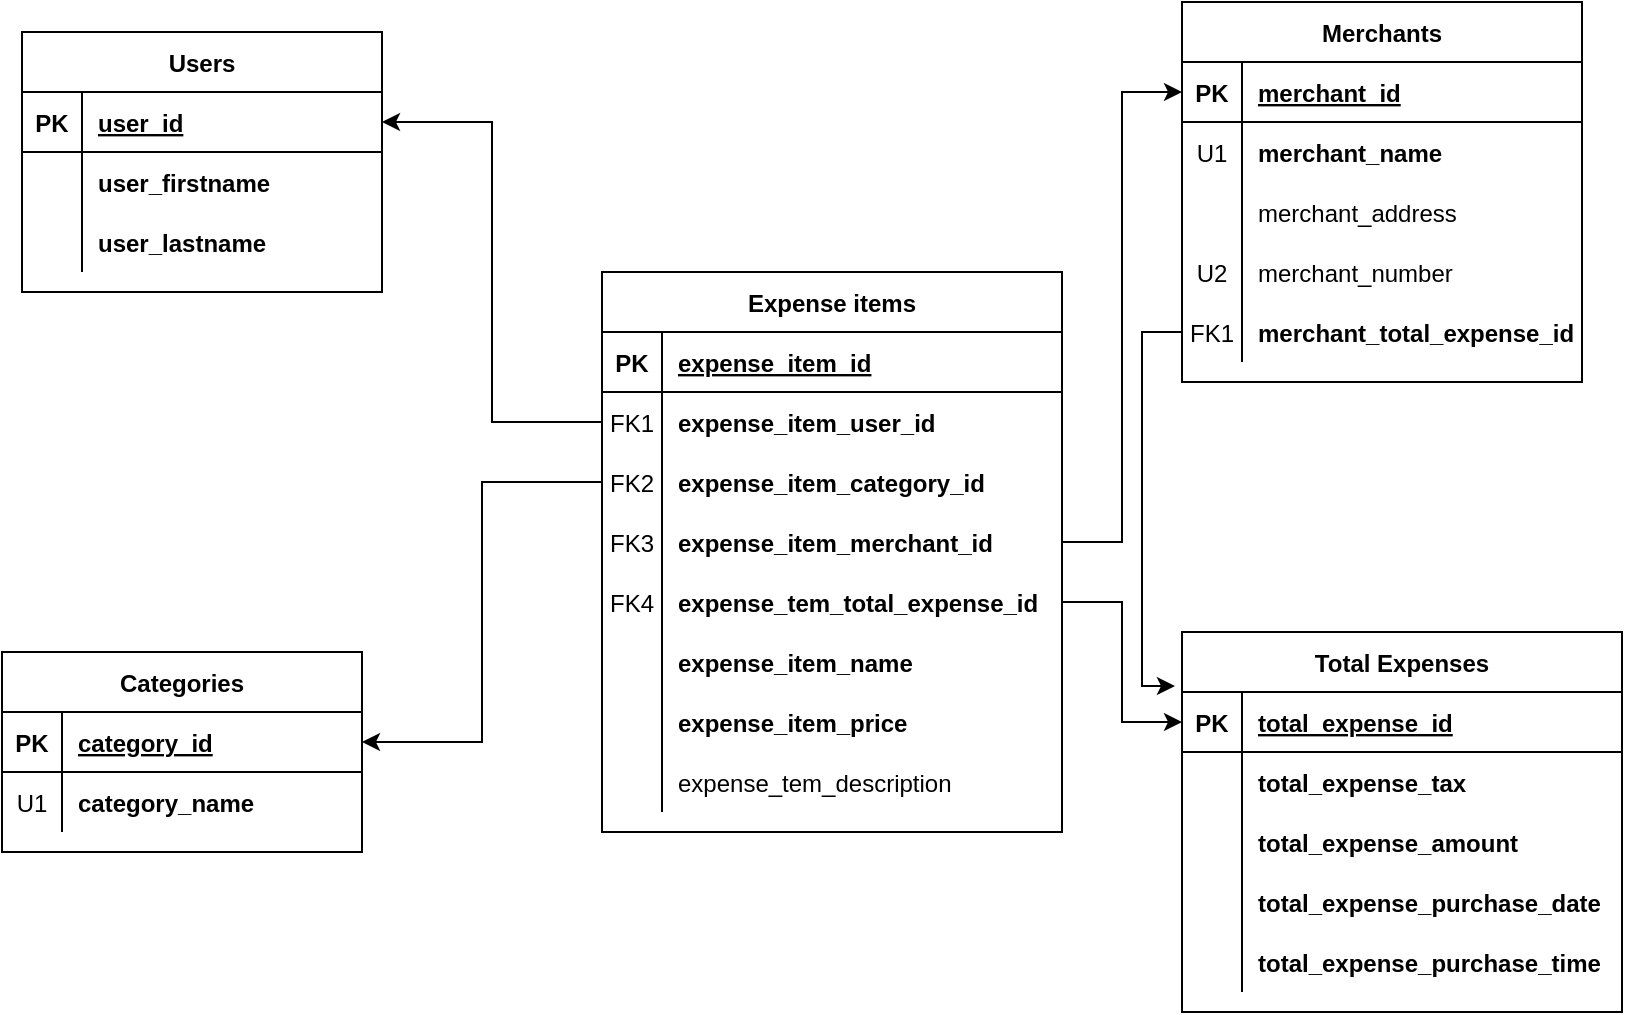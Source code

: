 <mxfile version="15.8.8" type="device"><diagram id="CHki4EOsTMS_SHeH9EDT" name="Page-1"><mxGraphModel dx="1038" dy="579" grid="1" gridSize="10" guides="1" tooltips="1" connect="1" arrows="1" fold="1" page="1" pageScale="1" pageWidth="850" pageHeight="1100" math="0" shadow="0"><root><mxCell id="0"/><mxCell id="1" parent="0"/><mxCell id="FQj2eDnOgErDIFyoNwah-1" value="Users" style="shape=table;startSize=30;container=1;collapsible=1;childLayout=tableLayout;fixedRows=1;rowLines=0;fontStyle=1;align=center;resizeLast=1;" parent="1" vertex="1"><mxGeometry x="20" y="120" width="180" height="130" as="geometry"/></mxCell><mxCell id="FQj2eDnOgErDIFyoNwah-2" value="" style="shape=partialRectangle;collapsible=0;dropTarget=0;pointerEvents=0;fillColor=none;top=0;left=0;bottom=1;right=0;points=[[0,0.5],[1,0.5]];portConstraint=eastwest;" parent="FQj2eDnOgErDIFyoNwah-1" vertex="1"><mxGeometry y="30" width="180" height="30" as="geometry"/></mxCell><mxCell id="FQj2eDnOgErDIFyoNwah-3" value="PK" style="shape=partialRectangle;connectable=0;fillColor=none;top=0;left=0;bottom=0;right=0;fontStyle=1;overflow=hidden;" parent="FQj2eDnOgErDIFyoNwah-2" vertex="1"><mxGeometry width="30" height="30" as="geometry"><mxRectangle width="30" height="30" as="alternateBounds"/></mxGeometry></mxCell><mxCell id="FQj2eDnOgErDIFyoNwah-4" value="user_id" style="shape=partialRectangle;connectable=0;fillColor=none;top=0;left=0;bottom=0;right=0;align=left;spacingLeft=6;fontStyle=5;overflow=hidden;" parent="FQj2eDnOgErDIFyoNwah-2" vertex="1"><mxGeometry x="30" width="150" height="30" as="geometry"><mxRectangle width="150" height="30" as="alternateBounds"/></mxGeometry></mxCell><mxCell id="FQj2eDnOgErDIFyoNwah-5" value="" style="shape=partialRectangle;collapsible=0;dropTarget=0;pointerEvents=0;fillColor=none;top=0;left=0;bottom=0;right=0;points=[[0,0.5],[1,0.5]];portConstraint=eastwest;" parent="FQj2eDnOgErDIFyoNwah-1" vertex="1"><mxGeometry y="60" width="180" height="30" as="geometry"/></mxCell><mxCell id="FQj2eDnOgErDIFyoNwah-6" value="" style="shape=partialRectangle;connectable=0;fillColor=none;top=0;left=0;bottom=0;right=0;editable=1;overflow=hidden;" parent="FQj2eDnOgErDIFyoNwah-5" vertex="1"><mxGeometry width="30" height="30" as="geometry"><mxRectangle width="30" height="30" as="alternateBounds"/></mxGeometry></mxCell><mxCell id="FQj2eDnOgErDIFyoNwah-7" value="user_firstname" style="shape=partialRectangle;connectable=0;fillColor=none;top=0;left=0;bottom=0;right=0;align=left;spacingLeft=6;overflow=hidden;fontStyle=1" parent="FQj2eDnOgErDIFyoNwah-5" vertex="1"><mxGeometry x="30" width="150" height="30" as="geometry"><mxRectangle width="150" height="30" as="alternateBounds"/></mxGeometry></mxCell><mxCell id="FQj2eDnOgErDIFyoNwah-8" value="" style="shape=partialRectangle;collapsible=0;dropTarget=0;pointerEvents=0;fillColor=none;top=0;left=0;bottom=0;right=0;points=[[0,0.5],[1,0.5]];portConstraint=eastwest;fontStyle=1" parent="FQj2eDnOgErDIFyoNwah-1" vertex="1"><mxGeometry y="90" width="180" height="30" as="geometry"/></mxCell><mxCell id="FQj2eDnOgErDIFyoNwah-9" value="" style="shape=partialRectangle;connectable=0;fillColor=none;top=0;left=0;bottom=0;right=0;editable=1;overflow=hidden;" parent="FQj2eDnOgErDIFyoNwah-8" vertex="1"><mxGeometry width="30" height="30" as="geometry"><mxRectangle width="30" height="30" as="alternateBounds"/></mxGeometry></mxCell><mxCell id="FQj2eDnOgErDIFyoNwah-10" value="user_lastname" style="shape=partialRectangle;connectable=0;fillColor=none;top=0;left=0;bottom=0;right=0;align=left;spacingLeft=6;overflow=hidden;fontStyle=1" parent="FQj2eDnOgErDIFyoNwah-8" vertex="1"><mxGeometry x="30" width="150" height="30" as="geometry"><mxRectangle width="150" height="30" as="alternateBounds"/></mxGeometry></mxCell><mxCell id="FQj2eDnOgErDIFyoNwah-14" value="Expense items" style="shape=table;startSize=30;container=1;collapsible=1;childLayout=tableLayout;fixedRows=1;rowLines=0;fontStyle=1;align=center;resizeLast=1;" parent="1" vertex="1"><mxGeometry x="310" y="240" width="230" height="280" as="geometry"/></mxCell><mxCell id="FQj2eDnOgErDIFyoNwah-15" value="" style="shape=partialRectangle;collapsible=0;dropTarget=0;pointerEvents=0;fillColor=none;top=0;left=0;bottom=1;right=0;points=[[0,0.5],[1,0.5]];portConstraint=eastwest;" parent="FQj2eDnOgErDIFyoNwah-14" vertex="1"><mxGeometry y="30" width="230" height="30" as="geometry"/></mxCell><mxCell id="FQj2eDnOgErDIFyoNwah-16" value="PK" style="shape=partialRectangle;connectable=0;fillColor=none;top=0;left=0;bottom=0;right=0;fontStyle=1;overflow=hidden;" parent="FQj2eDnOgErDIFyoNwah-15" vertex="1"><mxGeometry width="30" height="30" as="geometry"><mxRectangle width="30" height="30" as="alternateBounds"/></mxGeometry></mxCell><mxCell id="FQj2eDnOgErDIFyoNwah-17" value="expense_item_id" style="shape=partialRectangle;connectable=0;fillColor=none;top=0;left=0;bottom=0;right=0;align=left;spacingLeft=6;fontStyle=5;overflow=hidden;" parent="FQj2eDnOgErDIFyoNwah-15" vertex="1"><mxGeometry x="30" width="200" height="30" as="geometry"><mxRectangle width="200" height="30" as="alternateBounds"/></mxGeometry></mxCell><mxCell id="FQj2eDnOgErDIFyoNwah-18" value="" style="shape=partialRectangle;collapsible=0;dropTarget=0;pointerEvents=0;fillColor=none;top=0;left=0;bottom=0;right=0;points=[[0,0.5],[1,0.5]];portConstraint=eastwest;" parent="FQj2eDnOgErDIFyoNwah-14" vertex="1"><mxGeometry y="60" width="230" height="30" as="geometry"/></mxCell><mxCell id="FQj2eDnOgErDIFyoNwah-19" value="FK1" style="shape=partialRectangle;connectable=0;fillColor=none;top=0;left=0;bottom=0;right=0;editable=1;overflow=hidden;" parent="FQj2eDnOgErDIFyoNwah-18" vertex="1"><mxGeometry width="30" height="30" as="geometry"><mxRectangle width="30" height="30" as="alternateBounds"/></mxGeometry></mxCell><mxCell id="FQj2eDnOgErDIFyoNwah-20" value="expense_item_user_id" style="shape=partialRectangle;connectable=0;fillColor=none;top=0;left=0;bottom=0;right=0;align=left;spacingLeft=6;overflow=hidden;fontStyle=1" parent="FQj2eDnOgErDIFyoNwah-18" vertex="1"><mxGeometry x="30" width="200" height="30" as="geometry"><mxRectangle width="200" height="30" as="alternateBounds"/></mxGeometry></mxCell><mxCell id="FQj2eDnOgErDIFyoNwah-21" value="" style="shape=partialRectangle;collapsible=0;dropTarget=0;pointerEvents=0;fillColor=none;top=0;left=0;bottom=0;right=0;points=[[0,0.5],[1,0.5]];portConstraint=eastwest;" parent="FQj2eDnOgErDIFyoNwah-14" vertex="1"><mxGeometry y="90" width="230" height="30" as="geometry"/></mxCell><mxCell id="FQj2eDnOgErDIFyoNwah-22" value="FK2" style="shape=partialRectangle;connectable=0;fillColor=none;top=0;left=0;bottom=0;right=0;editable=1;overflow=hidden;" parent="FQj2eDnOgErDIFyoNwah-21" vertex="1"><mxGeometry width="30" height="30" as="geometry"><mxRectangle width="30" height="30" as="alternateBounds"/></mxGeometry></mxCell><mxCell id="FQj2eDnOgErDIFyoNwah-23" value="expense_item_category_id" style="shape=partialRectangle;connectable=0;fillColor=none;top=0;left=0;bottom=0;right=0;align=left;spacingLeft=6;overflow=hidden;fontStyle=1" parent="FQj2eDnOgErDIFyoNwah-21" vertex="1"><mxGeometry x="30" width="200" height="30" as="geometry"><mxRectangle width="200" height="30" as="alternateBounds"/></mxGeometry></mxCell><mxCell id="FQj2eDnOgErDIFyoNwah-24" value="" style="shape=partialRectangle;collapsible=0;dropTarget=0;pointerEvents=0;fillColor=none;top=0;left=0;bottom=0;right=0;points=[[0,0.5],[1,0.5]];portConstraint=eastwest;" parent="FQj2eDnOgErDIFyoNwah-14" vertex="1"><mxGeometry y="120" width="230" height="30" as="geometry"/></mxCell><mxCell id="FQj2eDnOgErDIFyoNwah-25" value="FK3" style="shape=partialRectangle;connectable=0;fillColor=none;top=0;left=0;bottom=0;right=0;editable=1;overflow=hidden;" parent="FQj2eDnOgErDIFyoNwah-24" vertex="1"><mxGeometry width="30" height="30" as="geometry"><mxRectangle width="30" height="30" as="alternateBounds"/></mxGeometry></mxCell><mxCell id="FQj2eDnOgErDIFyoNwah-26" value="expense_item_merchant_id" style="shape=partialRectangle;connectable=0;fillColor=none;top=0;left=0;bottom=0;right=0;align=left;spacingLeft=6;overflow=hidden;fontStyle=1" parent="FQj2eDnOgErDIFyoNwah-24" vertex="1"><mxGeometry x="30" width="200" height="30" as="geometry"><mxRectangle width="200" height="30" as="alternateBounds"/></mxGeometry></mxCell><mxCell id="FQj2eDnOgErDIFyoNwah-70" value="" style="shape=partialRectangle;collapsible=0;dropTarget=0;pointerEvents=0;fillColor=none;top=0;left=0;bottom=0;right=0;points=[[0,0.5],[1,0.5]];portConstraint=eastwest;" parent="FQj2eDnOgErDIFyoNwah-14" vertex="1"><mxGeometry y="150" width="230" height="30" as="geometry"/></mxCell><mxCell id="FQj2eDnOgErDIFyoNwah-71" value="FK4" style="shape=partialRectangle;connectable=0;fillColor=none;top=0;left=0;bottom=0;right=0;editable=1;overflow=hidden;" parent="FQj2eDnOgErDIFyoNwah-70" vertex="1"><mxGeometry width="30" height="30" as="geometry"><mxRectangle width="30" height="30" as="alternateBounds"/></mxGeometry></mxCell><mxCell id="FQj2eDnOgErDIFyoNwah-72" value="expense_tem_total_expense_id" style="shape=partialRectangle;connectable=0;fillColor=none;top=0;left=0;bottom=0;right=0;align=left;spacingLeft=6;overflow=hidden;fontStyle=1" parent="FQj2eDnOgErDIFyoNwah-70" vertex="1"><mxGeometry x="30" width="200" height="30" as="geometry"><mxRectangle width="200" height="30" as="alternateBounds"/></mxGeometry></mxCell><mxCell id="FQj2eDnOgErDIFyoNwah-73" value="" style="shape=partialRectangle;collapsible=0;dropTarget=0;pointerEvents=0;fillColor=none;top=0;left=0;bottom=0;right=0;points=[[0,0.5],[1,0.5]];portConstraint=eastwest;" parent="FQj2eDnOgErDIFyoNwah-14" vertex="1"><mxGeometry y="180" width="230" height="30" as="geometry"/></mxCell><mxCell id="FQj2eDnOgErDIFyoNwah-74" value="" style="shape=partialRectangle;connectable=0;fillColor=none;top=0;left=0;bottom=0;right=0;editable=1;overflow=hidden;" parent="FQj2eDnOgErDIFyoNwah-73" vertex="1"><mxGeometry width="30" height="30" as="geometry"><mxRectangle width="30" height="30" as="alternateBounds"/></mxGeometry></mxCell><mxCell id="FQj2eDnOgErDIFyoNwah-75" value="expense_item_name" style="shape=partialRectangle;connectable=0;fillColor=none;top=0;left=0;bottom=0;right=0;align=left;spacingLeft=6;overflow=hidden;fontStyle=1" parent="FQj2eDnOgErDIFyoNwah-73" vertex="1"><mxGeometry x="30" width="200" height="30" as="geometry"><mxRectangle width="200" height="30" as="alternateBounds"/></mxGeometry></mxCell><mxCell id="FQj2eDnOgErDIFyoNwah-76" value="" style="shape=partialRectangle;collapsible=0;dropTarget=0;pointerEvents=0;fillColor=none;top=0;left=0;bottom=0;right=0;points=[[0,0.5],[1,0.5]];portConstraint=eastwest;" parent="FQj2eDnOgErDIFyoNwah-14" vertex="1"><mxGeometry y="210" width="230" height="30" as="geometry"/></mxCell><mxCell id="FQj2eDnOgErDIFyoNwah-77" value="" style="shape=partialRectangle;connectable=0;fillColor=none;top=0;left=0;bottom=0;right=0;editable=1;overflow=hidden;" parent="FQj2eDnOgErDIFyoNwah-76" vertex="1"><mxGeometry width="30" height="30" as="geometry"><mxRectangle width="30" height="30" as="alternateBounds"/></mxGeometry></mxCell><mxCell id="FQj2eDnOgErDIFyoNwah-78" value="expense_item_price" style="shape=partialRectangle;connectable=0;fillColor=none;top=0;left=0;bottom=0;right=0;align=left;spacingLeft=6;overflow=hidden;fontStyle=1" parent="FQj2eDnOgErDIFyoNwah-76" vertex="1"><mxGeometry x="30" width="200" height="30" as="geometry"><mxRectangle width="200" height="30" as="alternateBounds"/></mxGeometry></mxCell><mxCell id="FQj2eDnOgErDIFyoNwah-79" value="" style="shape=partialRectangle;collapsible=0;dropTarget=0;pointerEvents=0;fillColor=none;top=0;left=0;bottom=0;right=0;points=[[0,0.5],[1,0.5]];portConstraint=eastwest;" parent="FQj2eDnOgErDIFyoNwah-14" vertex="1"><mxGeometry y="240" width="230" height="30" as="geometry"/></mxCell><mxCell id="FQj2eDnOgErDIFyoNwah-80" value="" style="shape=partialRectangle;connectable=0;fillColor=none;top=0;left=0;bottom=0;right=0;editable=1;overflow=hidden;" parent="FQj2eDnOgErDIFyoNwah-79" vertex="1"><mxGeometry width="30" height="30" as="geometry"><mxRectangle width="30" height="30" as="alternateBounds"/></mxGeometry></mxCell><mxCell id="FQj2eDnOgErDIFyoNwah-81" value="expense_tem_description" style="shape=partialRectangle;connectable=0;fillColor=none;top=0;left=0;bottom=0;right=0;align=left;spacingLeft=6;overflow=hidden;" parent="FQj2eDnOgErDIFyoNwah-79" vertex="1"><mxGeometry x="30" width="200" height="30" as="geometry"><mxRectangle width="200" height="30" as="alternateBounds"/></mxGeometry></mxCell><mxCell id="FQj2eDnOgErDIFyoNwah-27" value="Categories" style="shape=table;startSize=30;container=1;collapsible=1;childLayout=tableLayout;fixedRows=1;rowLines=0;fontStyle=1;align=center;resizeLast=1;" parent="1" vertex="1"><mxGeometry x="10" y="430" width="180" height="100" as="geometry"/></mxCell><mxCell id="FQj2eDnOgErDIFyoNwah-28" value="" style="shape=partialRectangle;collapsible=0;dropTarget=0;pointerEvents=0;fillColor=none;top=0;left=0;bottom=1;right=0;points=[[0,0.5],[1,0.5]];portConstraint=eastwest;" parent="FQj2eDnOgErDIFyoNwah-27" vertex="1"><mxGeometry y="30" width="180" height="30" as="geometry"/></mxCell><mxCell id="FQj2eDnOgErDIFyoNwah-29" value="PK" style="shape=partialRectangle;connectable=0;fillColor=none;top=0;left=0;bottom=0;right=0;fontStyle=1;overflow=hidden;" parent="FQj2eDnOgErDIFyoNwah-28" vertex="1"><mxGeometry width="30" height="30" as="geometry"><mxRectangle width="30" height="30" as="alternateBounds"/></mxGeometry></mxCell><mxCell id="FQj2eDnOgErDIFyoNwah-30" value="category_id" style="shape=partialRectangle;connectable=0;fillColor=none;top=0;left=0;bottom=0;right=0;align=left;spacingLeft=6;fontStyle=5;overflow=hidden;" parent="FQj2eDnOgErDIFyoNwah-28" vertex="1"><mxGeometry x="30" width="150" height="30" as="geometry"><mxRectangle width="150" height="30" as="alternateBounds"/></mxGeometry></mxCell><mxCell id="FQj2eDnOgErDIFyoNwah-31" value="" style="shape=partialRectangle;collapsible=0;dropTarget=0;pointerEvents=0;fillColor=none;top=0;left=0;bottom=0;right=0;points=[[0,0.5],[1,0.5]];portConstraint=eastwest;" parent="FQj2eDnOgErDIFyoNwah-27" vertex="1"><mxGeometry y="60" width="180" height="30" as="geometry"/></mxCell><mxCell id="FQj2eDnOgErDIFyoNwah-32" value="U1" style="shape=partialRectangle;connectable=0;fillColor=none;top=0;left=0;bottom=0;right=0;editable=1;overflow=hidden;" parent="FQj2eDnOgErDIFyoNwah-31" vertex="1"><mxGeometry width="30" height="30" as="geometry"><mxRectangle width="30" height="30" as="alternateBounds"/></mxGeometry></mxCell><mxCell id="FQj2eDnOgErDIFyoNwah-33" value="category_name" style="shape=partialRectangle;connectable=0;fillColor=none;top=0;left=0;bottom=0;right=0;align=left;spacingLeft=6;overflow=hidden;fontStyle=1" parent="FQj2eDnOgErDIFyoNwah-31" vertex="1"><mxGeometry x="30" width="150" height="30" as="geometry"><mxRectangle width="150" height="30" as="alternateBounds"/></mxGeometry></mxCell><mxCell id="FQj2eDnOgErDIFyoNwah-40" value="Merchants" style="shape=table;startSize=30;container=1;collapsible=1;childLayout=tableLayout;fixedRows=1;rowLines=0;fontStyle=1;align=center;resizeLast=1;" parent="1" vertex="1"><mxGeometry x="600" y="105" width="200" height="190" as="geometry"/></mxCell><mxCell id="FQj2eDnOgErDIFyoNwah-41" value="" style="shape=partialRectangle;collapsible=0;dropTarget=0;pointerEvents=0;fillColor=none;top=0;left=0;bottom=1;right=0;points=[[0,0.5],[1,0.5]];portConstraint=eastwest;" parent="FQj2eDnOgErDIFyoNwah-40" vertex="1"><mxGeometry y="30" width="200" height="30" as="geometry"/></mxCell><mxCell id="FQj2eDnOgErDIFyoNwah-42" value="PK" style="shape=partialRectangle;connectable=0;fillColor=none;top=0;left=0;bottom=0;right=0;fontStyle=1;overflow=hidden;" parent="FQj2eDnOgErDIFyoNwah-41" vertex="1"><mxGeometry width="30" height="30" as="geometry"><mxRectangle width="30" height="30" as="alternateBounds"/></mxGeometry></mxCell><mxCell id="FQj2eDnOgErDIFyoNwah-43" value="merchant_id" style="shape=partialRectangle;connectable=0;fillColor=none;top=0;left=0;bottom=0;right=0;align=left;spacingLeft=6;fontStyle=5;overflow=hidden;" parent="FQj2eDnOgErDIFyoNwah-41" vertex="1"><mxGeometry x="30" width="170" height="30" as="geometry"><mxRectangle width="170" height="30" as="alternateBounds"/></mxGeometry></mxCell><mxCell id="FQj2eDnOgErDIFyoNwah-44" value="" style="shape=partialRectangle;collapsible=0;dropTarget=0;pointerEvents=0;fillColor=none;top=0;left=0;bottom=0;right=0;points=[[0,0.5],[1,0.5]];portConstraint=eastwest;" parent="FQj2eDnOgErDIFyoNwah-40" vertex="1"><mxGeometry y="60" width="200" height="30" as="geometry"/></mxCell><mxCell id="FQj2eDnOgErDIFyoNwah-45" value="U1" style="shape=partialRectangle;connectable=0;fillColor=none;top=0;left=0;bottom=0;right=0;editable=1;overflow=hidden;" parent="FQj2eDnOgErDIFyoNwah-44" vertex="1"><mxGeometry width="30" height="30" as="geometry"><mxRectangle width="30" height="30" as="alternateBounds"/></mxGeometry></mxCell><mxCell id="FQj2eDnOgErDIFyoNwah-46" value="merchant_name" style="shape=partialRectangle;connectable=0;fillColor=none;top=0;left=0;bottom=0;right=0;align=left;spacingLeft=6;overflow=hidden;fontStyle=1" parent="FQj2eDnOgErDIFyoNwah-44" vertex="1"><mxGeometry x="30" width="170" height="30" as="geometry"><mxRectangle width="170" height="30" as="alternateBounds"/></mxGeometry></mxCell><mxCell id="FQj2eDnOgErDIFyoNwah-47" value="" style="shape=partialRectangle;collapsible=0;dropTarget=0;pointerEvents=0;fillColor=none;top=0;left=0;bottom=0;right=0;points=[[0,0.5],[1,0.5]];portConstraint=eastwest;" parent="FQj2eDnOgErDIFyoNwah-40" vertex="1"><mxGeometry y="90" width="200" height="30" as="geometry"/></mxCell><mxCell id="FQj2eDnOgErDIFyoNwah-48" value="" style="shape=partialRectangle;connectable=0;fillColor=none;top=0;left=0;bottom=0;right=0;editable=1;overflow=hidden;" parent="FQj2eDnOgErDIFyoNwah-47" vertex="1"><mxGeometry width="30" height="30" as="geometry"><mxRectangle width="30" height="30" as="alternateBounds"/></mxGeometry></mxCell><mxCell id="FQj2eDnOgErDIFyoNwah-49" value="merchant_address" style="shape=partialRectangle;connectable=0;fillColor=none;top=0;left=0;bottom=0;right=0;align=left;spacingLeft=6;overflow=hidden;" parent="FQj2eDnOgErDIFyoNwah-47" vertex="1"><mxGeometry x="30" width="170" height="30" as="geometry"><mxRectangle width="170" height="30" as="alternateBounds"/></mxGeometry></mxCell><mxCell id="FQj2eDnOgErDIFyoNwah-50" value="" style="shape=partialRectangle;collapsible=0;dropTarget=0;pointerEvents=0;fillColor=none;top=0;left=0;bottom=0;right=0;points=[[0,0.5],[1,0.5]];portConstraint=eastwest;" parent="FQj2eDnOgErDIFyoNwah-40" vertex="1"><mxGeometry y="120" width="200" height="30" as="geometry"/></mxCell><mxCell id="FQj2eDnOgErDIFyoNwah-51" value="U2" style="shape=partialRectangle;connectable=0;fillColor=none;top=0;left=0;bottom=0;right=0;editable=1;overflow=hidden;" parent="FQj2eDnOgErDIFyoNwah-50" vertex="1"><mxGeometry width="30" height="30" as="geometry"><mxRectangle width="30" height="30" as="alternateBounds"/></mxGeometry></mxCell><mxCell id="FQj2eDnOgErDIFyoNwah-52" value="merchant_number" style="shape=partialRectangle;connectable=0;fillColor=none;top=0;left=0;bottom=0;right=0;align=left;spacingLeft=6;overflow=hidden;" parent="FQj2eDnOgErDIFyoNwah-50" vertex="1"><mxGeometry x="30" width="170" height="30" as="geometry"><mxRectangle width="170" height="30" as="alternateBounds"/></mxGeometry></mxCell><mxCell id="FQj2eDnOgErDIFyoNwah-82" value="" style="shape=partialRectangle;collapsible=0;dropTarget=0;pointerEvents=0;fillColor=none;top=0;left=0;bottom=0;right=0;points=[[0,0.5],[1,0.5]];portConstraint=eastwest;" parent="FQj2eDnOgErDIFyoNwah-40" vertex="1"><mxGeometry y="150" width="200" height="30" as="geometry"/></mxCell><mxCell id="FQj2eDnOgErDIFyoNwah-83" value="FK1" style="shape=partialRectangle;connectable=0;fillColor=none;top=0;left=0;bottom=0;right=0;editable=1;overflow=hidden;" parent="FQj2eDnOgErDIFyoNwah-82" vertex="1"><mxGeometry width="30" height="30" as="geometry"><mxRectangle width="30" height="30" as="alternateBounds"/></mxGeometry></mxCell><mxCell id="FQj2eDnOgErDIFyoNwah-84" value="merchant_total_expense_id" style="shape=partialRectangle;connectable=0;fillColor=none;top=0;left=0;bottom=0;right=0;align=left;spacingLeft=6;overflow=hidden;fontStyle=1" parent="FQj2eDnOgErDIFyoNwah-82" vertex="1"><mxGeometry x="30" width="170" height="30" as="geometry"><mxRectangle width="170" height="30" as="alternateBounds"/></mxGeometry></mxCell><mxCell id="FQj2eDnOgErDIFyoNwah-53" value="Total Expenses" style="shape=table;startSize=30;container=1;collapsible=1;childLayout=tableLayout;fixedRows=1;rowLines=0;fontStyle=1;align=center;resizeLast=1;" parent="1" vertex="1"><mxGeometry x="600" y="420" width="220" height="190" as="geometry"/></mxCell><mxCell id="FQj2eDnOgErDIFyoNwah-54" value="" style="shape=partialRectangle;collapsible=0;dropTarget=0;pointerEvents=0;fillColor=none;top=0;left=0;bottom=1;right=0;points=[[0,0.5],[1,0.5]];portConstraint=eastwest;" parent="FQj2eDnOgErDIFyoNwah-53" vertex="1"><mxGeometry y="30" width="220" height="30" as="geometry"/></mxCell><mxCell id="FQj2eDnOgErDIFyoNwah-55" value="PK" style="shape=partialRectangle;connectable=0;fillColor=none;top=0;left=0;bottom=0;right=0;fontStyle=1;overflow=hidden;" parent="FQj2eDnOgErDIFyoNwah-54" vertex="1"><mxGeometry width="30" height="30" as="geometry"><mxRectangle width="30" height="30" as="alternateBounds"/></mxGeometry></mxCell><mxCell id="FQj2eDnOgErDIFyoNwah-56" value="total_expense_id" style="shape=partialRectangle;connectable=0;fillColor=none;top=0;left=0;bottom=0;right=0;align=left;spacingLeft=6;fontStyle=5;overflow=hidden;" parent="FQj2eDnOgErDIFyoNwah-54" vertex="1"><mxGeometry x="30" width="190" height="30" as="geometry"><mxRectangle width="190" height="30" as="alternateBounds"/></mxGeometry></mxCell><mxCell id="FQj2eDnOgErDIFyoNwah-57" value="" style="shape=partialRectangle;collapsible=0;dropTarget=0;pointerEvents=0;fillColor=none;top=0;left=0;bottom=0;right=0;points=[[0,0.5],[1,0.5]];portConstraint=eastwest;" parent="FQj2eDnOgErDIFyoNwah-53" vertex="1"><mxGeometry y="60" width="220" height="30" as="geometry"/></mxCell><mxCell id="FQj2eDnOgErDIFyoNwah-58" value="" style="shape=partialRectangle;connectable=0;fillColor=none;top=0;left=0;bottom=0;right=0;editable=1;overflow=hidden;" parent="FQj2eDnOgErDIFyoNwah-57" vertex="1"><mxGeometry width="30" height="30" as="geometry"><mxRectangle width="30" height="30" as="alternateBounds"/></mxGeometry></mxCell><mxCell id="FQj2eDnOgErDIFyoNwah-59" value="total_expense_tax" style="shape=partialRectangle;connectable=0;fillColor=none;top=0;left=0;bottom=0;right=0;align=left;spacingLeft=6;overflow=hidden;fontStyle=1" parent="FQj2eDnOgErDIFyoNwah-57" vertex="1"><mxGeometry x="30" width="190" height="30" as="geometry"><mxRectangle width="190" height="30" as="alternateBounds"/></mxGeometry></mxCell><mxCell id="FQj2eDnOgErDIFyoNwah-60" value="" style="shape=partialRectangle;collapsible=0;dropTarget=0;pointerEvents=0;fillColor=none;top=0;left=0;bottom=0;right=0;points=[[0,0.5],[1,0.5]];portConstraint=eastwest;" parent="FQj2eDnOgErDIFyoNwah-53" vertex="1"><mxGeometry y="90" width="220" height="30" as="geometry"/></mxCell><mxCell id="FQj2eDnOgErDIFyoNwah-61" value="" style="shape=partialRectangle;connectable=0;fillColor=none;top=0;left=0;bottom=0;right=0;editable=1;overflow=hidden;" parent="FQj2eDnOgErDIFyoNwah-60" vertex="1"><mxGeometry width="30" height="30" as="geometry"><mxRectangle width="30" height="30" as="alternateBounds"/></mxGeometry></mxCell><mxCell id="FQj2eDnOgErDIFyoNwah-62" value="total_expense_amount" style="shape=partialRectangle;connectable=0;fillColor=none;top=0;left=0;bottom=0;right=0;align=left;spacingLeft=6;overflow=hidden;fontStyle=1" parent="FQj2eDnOgErDIFyoNwah-60" vertex="1"><mxGeometry x="30" width="190" height="30" as="geometry"><mxRectangle width="190" height="30" as="alternateBounds"/></mxGeometry></mxCell><mxCell id="FQj2eDnOgErDIFyoNwah-63" value="" style="shape=partialRectangle;collapsible=0;dropTarget=0;pointerEvents=0;fillColor=none;top=0;left=0;bottom=0;right=0;points=[[0,0.5],[1,0.5]];portConstraint=eastwest;" parent="FQj2eDnOgErDIFyoNwah-53" vertex="1"><mxGeometry y="120" width="220" height="30" as="geometry"/></mxCell><mxCell id="FQj2eDnOgErDIFyoNwah-64" value="" style="shape=partialRectangle;connectable=0;fillColor=none;top=0;left=0;bottom=0;right=0;editable=1;overflow=hidden;" parent="FQj2eDnOgErDIFyoNwah-63" vertex="1"><mxGeometry width="30" height="30" as="geometry"><mxRectangle width="30" height="30" as="alternateBounds"/></mxGeometry></mxCell><mxCell id="FQj2eDnOgErDIFyoNwah-65" value="total_expense_purchase_date" style="shape=partialRectangle;connectable=0;fillColor=none;top=0;left=0;bottom=0;right=0;align=left;spacingLeft=6;overflow=hidden;fontStyle=1" parent="FQj2eDnOgErDIFyoNwah-63" vertex="1"><mxGeometry x="30" width="190" height="30" as="geometry"><mxRectangle width="190" height="30" as="alternateBounds"/></mxGeometry></mxCell><mxCell id="FQj2eDnOgErDIFyoNwah-67" value="" style="shape=partialRectangle;collapsible=0;dropTarget=0;pointerEvents=0;fillColor=none;top=0;left=0;bottom=0;right=0;points=[[0,0.5],[1,0.5]];portConstraint=eastwest;" parent="FQj2eDnOgErDIFyoNwah-53" vertex="1"><mxGeometry y="150" width="220" height="30" as="geometry"/></mxCell><mxCell id="FQj2eDnOgErDIFyoNwah-68" value="" style="shape=partialRectangle;connectable=0;fillColor=none;top=0;left=0;bottom=0;right=0;editable=1;overflow=hidden;" parent="FQj2eDnOgErDIFyoNwah-67" vertex="1"><mxGeometry width="30" height="30" as="geometry"><mxRectangle width="30" height="30" as="alternateBounds"/></mxGeometry></mxCell><mxCell id="FQj2eDnOgErDIFyoNwah-69" value="total_expense_purchase_time" style="shape=partialRectangle;connectable=0;fillColor=none;top=0;left=0;bottom=0;right=0;align=left;spacingLeft=6;overflow=hidden;fontStyle=1" parent="FQj2eDnOgErDIFyoNwah-67" vertex="1"><mxGeometry x="30" width="190" height="30" as="geometry"><mxRectangle width="190" height="30" as="alternateBounds"/></mxGeometry></mxCell><mxCell id="FQj2eDnOgErDIFyoNwah-85" style="edgeStyle=orthogonalEdgeStyle;rounded=0;orthogonalLoop=1;jettySize=auto;html=1;entryX=0;entryY=0.5;entryDx=0;entryDy=0;" parent="1" source="FQj2eDnOgErDIFyoNwah-24" target="FQj2eDnOgErDIFyoNwah-41" edge="1"><mxGeometry relative="1" as="geometry"/></mxCell><mxCell id="FQj2eDnOgErDIFyoNwah-86" style="edgeStyle=orthogonalEdgeStyle;rounded=0;orthogonalLoop=1;jettySize=auto;html=1;entryX=0;entryY=0.5;entryDx=0;entryDy=0;" parent="1" source="FQj2eDnOgErDIFyoNwah-70" target="FQj2eDnOgErDIFyoNwah-54" edge="1"><mxGeometry relative="1" as="geometry"/></mxCell><mxCell id="FQj2eDnOgErDIFyoNwah-87" style="edgeStyle=orthogonalEdgeStyle;rounded=0;orthogonalLoop=1;jettySize=auto;html=1;entryX=1;entryY=0.5;entryDx=0;entryDy=0;" parent="1" source="FQj2eDnOgErDIFyoNwah-21" target="FQj2eDnOgErDIFyoNwah-28" edge="1"><mxGeometry relative="1" as="geometry"/></mxCell><mxCell id="FQj2eDnOgErDIFyoNwah-88" style="edgeStyle=orthogonalEdgeStyle;rounded=0;orthogonalLoop=1;jettySize=auto;html=1;entryX=1;entryY=0.5;entryDx=0;entryDy=0;" parent="1" source="FQj2eDnOgErDIFyoNwah-18" target="FQj2eDnOgErDIFyoNwah-2" edge="1"><mxGeometry relative="1" as="geometry"/></mxCell><mxCell id="FQj2eDnOgErDIFyoNwah-90" style="edgeStyle=orthogonalEdgeStyle;rounded=0;orthogonalLoop=1;jettySize=auto;html=1;exitX=0;exitY=0.5;exitDx=0;exitDy=0;entryX=-0.016;entryY=-0.1;entryDx=0;entryDy=0;entryPerimeter=0;" parent="1" source="FQj2eDnOgErDIFyoNwah-82" target="FQj2eDnOgErDIFyoNwah-54" edge="1"><mxGeometry relative="1" as="geometry"/></mxCell></root></mxGraphModel></diagram></mxfile>